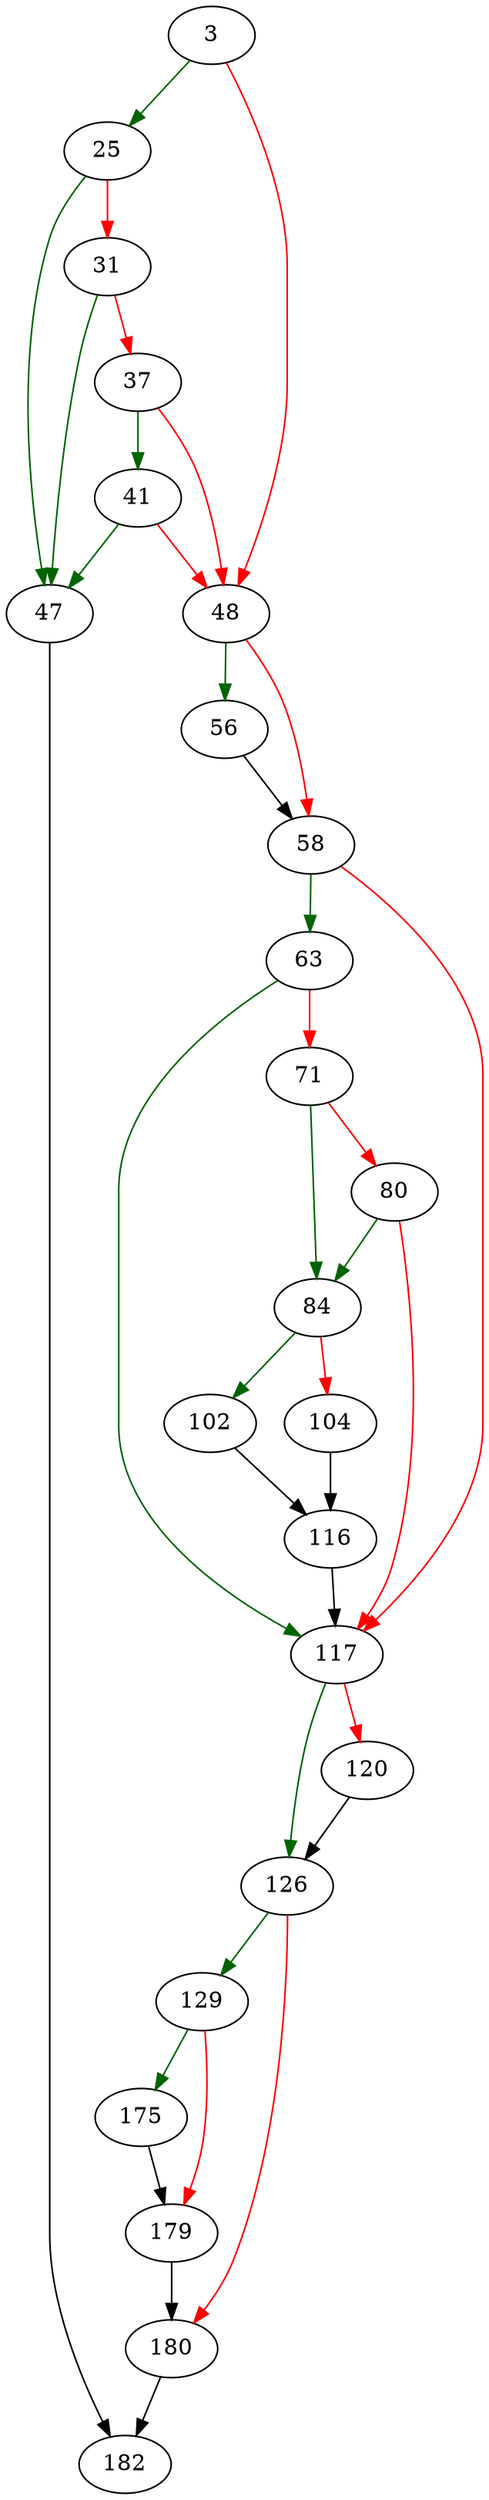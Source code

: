 strict digraph "pcache1FetchStage2" {
	// Node definitions.
	3 [entry=true];
	25;
	48;
	47;
	31;
	37;
	41;
	182;
	56;
	58;
	63;
	117;
	71;
	84;
	80;
	102;
	104;
	116;
	126;
	120;
	129;
	180;
	175;
	179;

	// Edge definitions.
	3 -> 25 [
		color=darkgreen
		cond=true
	];
	3 -> 48 [
		color=red
		cond=false
	];
	25 -> 47 [
		color=darkgreen
		cond=true
	];
	25 -> 31 [
		color=red
		cond=false
	];
	48 -> 56 [
		color=darkgreen
		cond=true
	];
	48 -> 58 [
		color=red
		cond=false
	];
	47 -> 182;
	31 -> 47 [
		color=darkgreen
		cond=true
	];
	31 -> 37 [
		color=red
		cond=false
	];
	37 -> 48 [
		color=red
		cond=false
	];
	37 -> 41 [
		color=darkgreen
		cond=true
	];
	41 -> 48 [
		color=red
		cond=false
	];
	41 -> 47 [
		color=darkgreen
		cond=true
	];
	56 -> 58;
	58 -> 63 [
		color=darkgreen
		cond=true
	];
	58 -> 117 [
		color=red
		cond=false
	];
	63 -> 117 [
		color=darkgreen
		cond=true
	];
	63 -> 71 [
		color=red
		cond=false
	];
	117 -> 126 [
		color=darkgreen
		cond=true
	];
	117 -> 120 [
		color=red
		cond=false
	];
	71 -> 84 [
		color=darkgreen
		cond=true
	];
	71 -> 80 [
		color=red
		cond=false
	];
	84 -> 102 [
		color=darkgreen
		cond=true
	];
	84 -> 104 [
		color=red
		cond=false
	];
	80 -> 117 [
		color=red
		cond=false
	];
	80 -> 84 [
		color=darkgreen
		cond=true
	];
	102 -> 116;
	104 -> 116;
	116 -> 117;
	126 -> 129 [
		color=darkgreen
		cond=true
	];
	126 -> 180 [
		color=red
		cond=false
	];
	120 -> 126;
	129 -> 175 [
		color=darkgreen
		cond=true
	];
	129 -> 179 [
		color=red
		cond=false
	];
	180 -> 182;
	175 -> 179;
	179 -> 180;
}